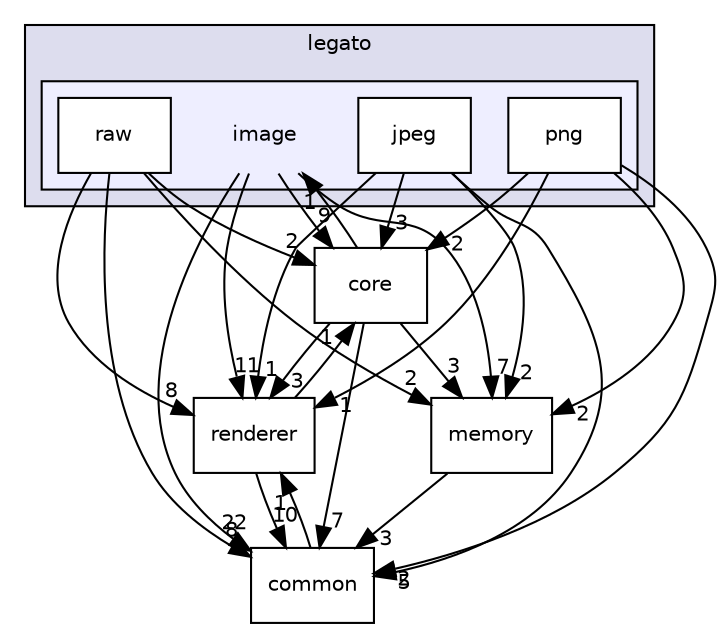 digraph "gfx/middleware/legato/library/src/gfx/legato/image" {
  compound=true
  node [ fontsize="10", fontname="Helvetica"];
  edge [ labelfontsize="10", labelfontname="Helvetica"];
  subgraph clusterdir_9f5729dad30c3a99415d090dcffece40 {
    graph [ bgcolor="#ddddee", pencolor="black", label="legato" fontname="Helvetica", fontsize="10", URL="dir_9f5729dad30c3a99415d090dcffece40.html"]
  subgraph clusterdir_cbcdc2b554224dbd58ca18a5623e7256 {
    graph [ bgcolor="#eeeeff", pencolor="black", label="" URL="dir_cbcdc2b554224dbd58ca18a5623e7256.html"];
    dir_cbcdc2b554224dbd58ca18a5623e7256 [shape=plaintext label="image"];
    dir_cb6820a84592367ea634da871c882753 [shape=box label="jpeg" color="black" fillcolor="white" style="filled" URL="dir_cb6820a84592367ea634da871c882753.html"];
    dir_d2ba19f222c36b206b54d209da0638dd [shape=box label="png" color="black" fillcolor="white" style="filled" URL="dir_d2ba19f222c36b206b54d209da0638dd.html"];
    dir_263f4e47b1e03e9854480fc0584960f5 [shape=box label="raw" color="black" fillcolor="white" style="filled" URL="dir_263f4e47b1e03e9854480fc0584960f5.html"];
  }
  }
  dir_ccab4f4c771d0ed5e1d9c02941e42230 [shape=box label="core" URL="dir_ccab4f4c771d0ed5e1d9c02941e42230.html"];
  dir_977386f5bd74067e0b2f13954126b0fc [shape=box label="renderer" URL="dir_977386f5bd74067e0b2f13954126b0fc.html"];
  dir_192fb4248a7d7f0c34634334a26d417f [shape=box label="common" URL="dir_192fb4248a7d7f0c34634334a26d417f.html"];
  dir_7041c860d75402dd8f73717e5fc4b977 [shape=box label="memory" URL="dir_7041c860d75402dd8f73717e5fc4b977.html"];
  dir_977386f5bd74067e0b2f13954126b0fc->dir_ccab4f4c771d0ed5e1d9c02941e42230 [headlabel="1", labeldistance=1.5 headhref="dir_000064_000056.html"];
  dir_977386f5bd74067e0b2f13954126b0fc->dir_192fb4248a7d7f0c34634334a26d417f [headlabel="10", labeldistance=1.5 headhref="dir_000064_000055.html"];
  dir_ccab4f4c771d0ed5e1d9c02941e42230->dir_977386f5bd74067e0b2f13954126b0fc [headlabel="3", labeldistance=1.5 headhref="dir_000056_000064.html"];
  dir_ccab4f4c771d0ed5e1d9c02941e42230->dir_192fb4248a7d7f0c34634334a26d417f [headlabel="7", labeldistance=1.5 headhref="dir_000056_000055.html"];
  dir_ccab4f4c771d0ed5e1d9c02941e42230->dir_7041c860d75402dd8f73717e5fc4b977 [headlabel="3", labeldistance=1.5 headhref="dir_000056_000063.html"];
  dir_ccab4f4c771d0ed5e1d9c02941e42230->dir_cbcdc2b554224dbd58ca18a5623e7256 [headlabel="1", labeldistance=1.5 headhref="dir_000056_000059.html"];
  dir_192fb4248a7d7f0c34634334a26d417f->dir_977386f5bd74067e0b2f13954126b0fc [headlabel="1", labeldistance=1.5 headhref="dir_000055_000064.html"];
  dir_7041c860d75402dd8f73717e5fc4b977->dir_192fb4248a7d7f0c34634334a26d417f [headlabel="3", labeldistance=1.5 headhref="dir_000063_000055.html"];
  dir_263f4e47b1e03e9854480fc0584960f5->dir_977386f5bd74067e0b2f13954126b0fc [headlabel="8", labeldistance=1.5 headhref="dir_000062_000064.html"];
  dir_263f4e47b1e03e9854480fc0584960f5->dir_ccab4f4c771d0ed5e1d9c02941e42230 [headlabel="2", labeldistance=1.5 headhref="dir_000062_000056.html"];
  dir_263f4e47b1e03e9854480fc0584960f5->dir_192fb4248a7d7f0c34634334a26d417f [headlabel="8", labeldistance=1.5 headhref="dir_000062_000055.html"];
  dir_263f4e47b1e03e9854480fc0584960f5->dir_7041c860d75402dd8f73717e5fc4b977 [headlabel="2", labeldistance=1.5 headhref="dir_000062_000063.html"];
  dir_d2ba19f222c36b206b54d209da0638dd->dir_977386f5bd74067e0b2f13954126b0fc [headlabel="1", labeldistance=1.5 headhref="dir_000061_000064.html"];
  dir_d2ba19f222c36b206b54d209da0638dd->dir_ccab4f4c771d0ed5e1d9c02941e42230 [headlabel="2", labeldistance=1.5 headhref="dir_000061_000056.html"];
  dir_d2ba19f222c36b206b54d209da0638dd->dir_192fb4248a7d7f0c34634334a26d417f [headlabel="2", labeldistance=1.5 headhref="dir_000061_000055.html"];
  dir_d2ba19f222c36b206b54d209da0638dd->dir_7041c860d75402dd8f73717e5fc4b977 [headlabel="2", labeldistance=1.5 headhref="dir_000061_000063.html"];
  dir_cb6820a84592367ea634da871c882753->dir_977386f5bd74067e0b2f13954126b0fc [headlabel="1", labeldistance=1.5 headhref="dir_000060_000064.html"];
  dir_cb6820a84592367ea634da871c882753->dir_ccab4f4c771d0ed5e1d9c02941e42230 [headlabel="3", labeldistance=1.5 headhref="dir_000060_000056.html"];
  dir_cb6820a84592367ea634da871c882753->dir_192fb4248a7d7f0c34634334a26d417f [headlabel="5", labeldistance=1.5 headhref="dir_000060_000055.html"];
  dir_cb6820a84592367ea634da871c882753->dir_7041c860d75402dd8f73717e5fc4b977 [headlabel="2", labeldistance=1.5 headhref="dir_000060_000063.html"];
  dir_cbcdc2b554224dbd58ca18a5623e7256->dir_ccab4f4c771d0ed5e1d9c02941e42230 [headlabel="9", labeldistance=1.5 headhref="dir_000059_000056.html"];
  dir_cbcdc2b554224dbd58ca18a5623e7256->dir_977386f5bd74067e0b2f13954126b0fc [headlabel="11", labeldistance=1.5 headhref="dir_000059_000064.html"];
  dir_cbcdc2b554224dbd58ca18a5623e7256->dir_192fb4248a7d7f0c34634334a26d417f [headlabel="22", labeldistance=1.5 headhref="dir_000059_000055.html"];
  dir_cbcdc2b554224dbd58ca18a5623e7256->dir_7041c860d75402dd8f73717e5fc4b977 [headlabel="7", labeldistance=1.5 headhref="dir_000059_000063.html"];
}
